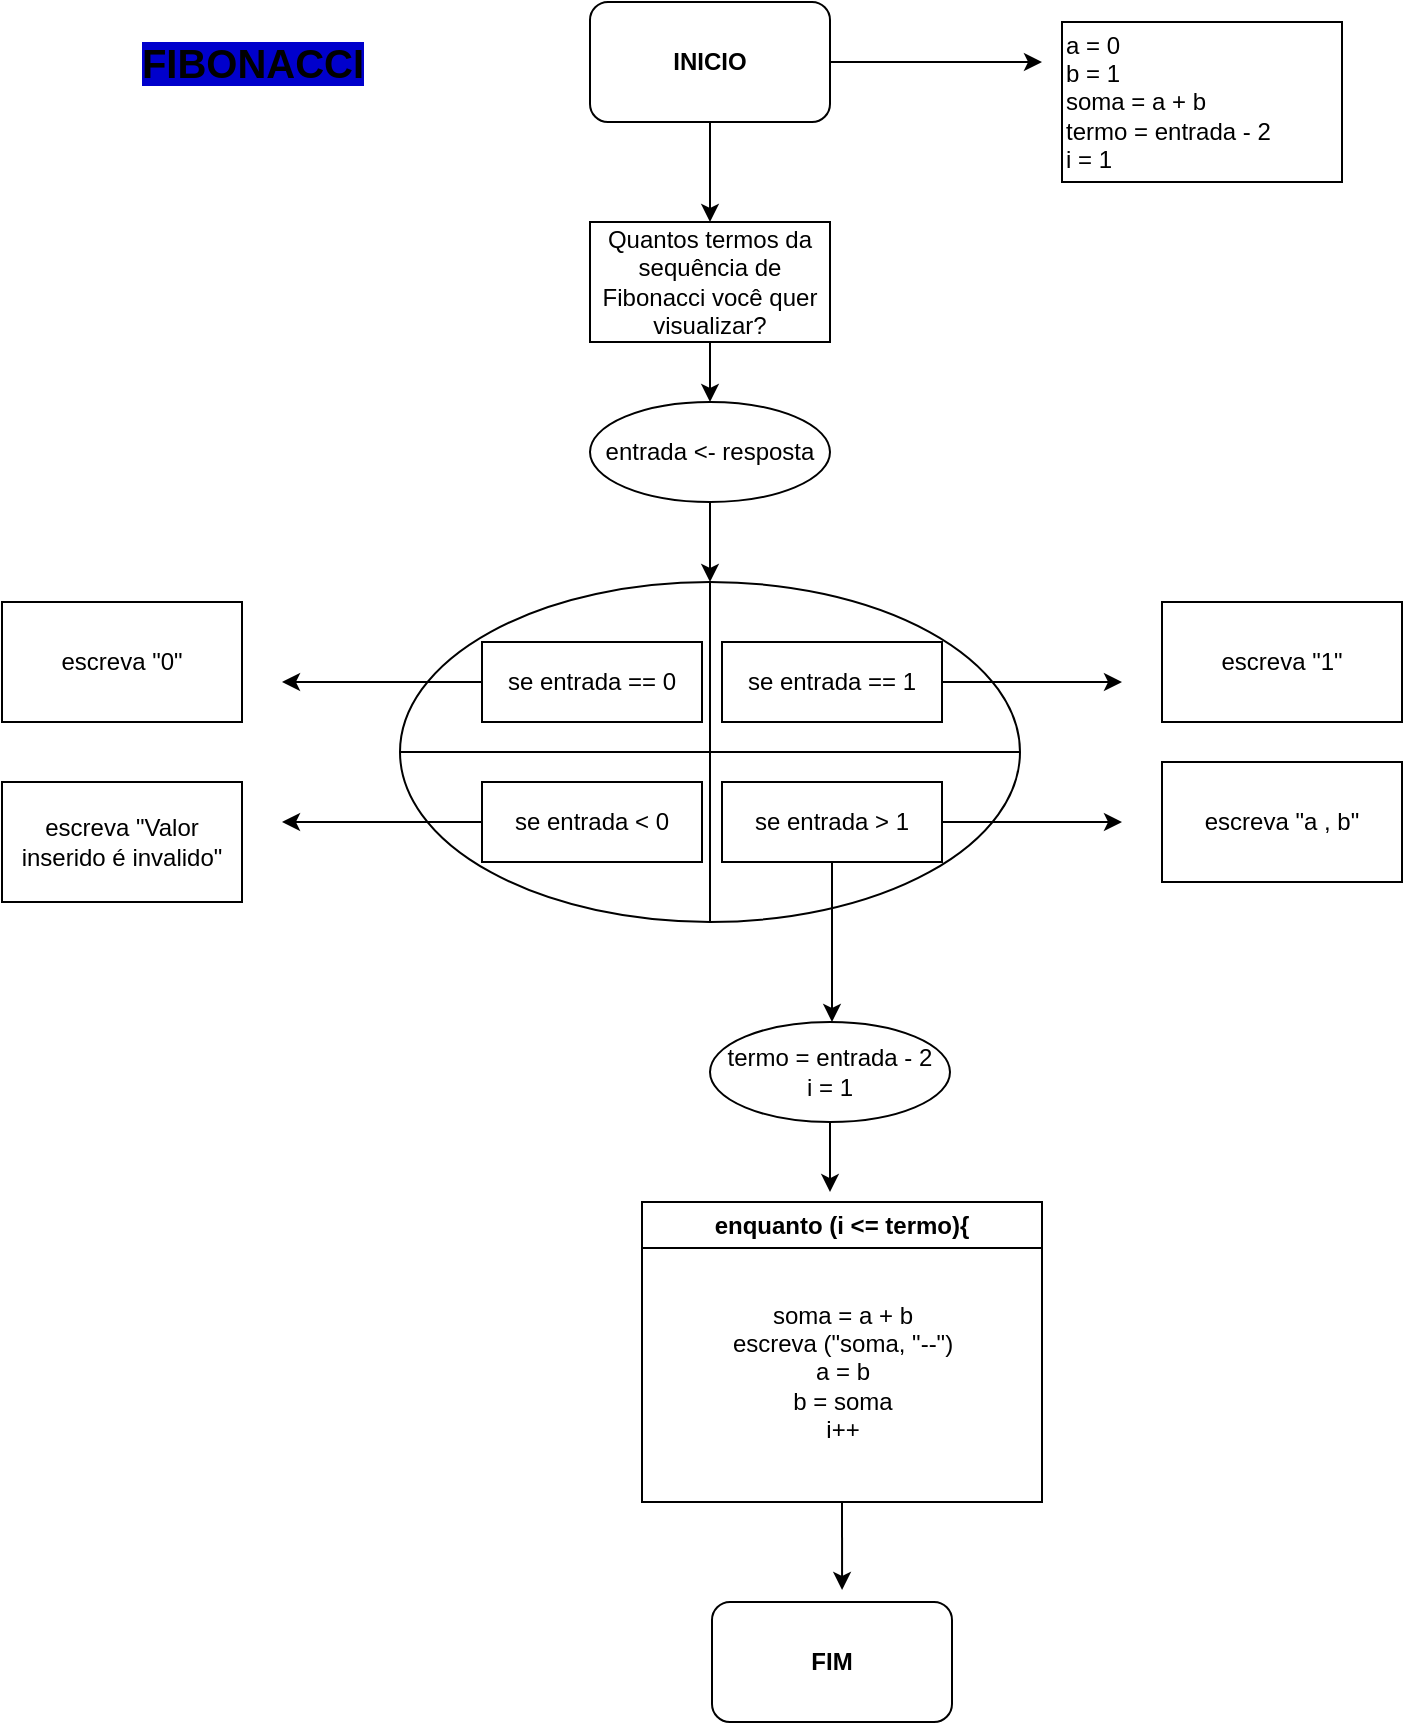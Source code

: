 <mxfile version="24.4.2" type="github">
  <diagram name="Página-1" id="E4nfD7ElsJhkU1F4dOKc">
    <mxGraphModel dx="880" dy="468" grid="1" gridSize="10" guides="1" tooltips="1" connect="1" arrows="1" fold="1" page="1" pageScale="1" pageWidth="827" pageHeight="1169" math="0" shadow="0">
      <root>
        <mxCell id="0" />
        <mxCell id="1" parent="0" />
        <mxCell id="HK7H313Xre-1ZPaD5ni--1" value="&lt;b&gt;INICIO&lt;/b&gt;" style="rounded=1;whiteSpace=wrap;html=1;" vertex="1" parent="1">
          <mxGeometry x="354" width="120" height="60" as="geometry" />
        </mxCell>
        <mxCell id="HK7H313Xre-1ZPaD5ni--2" value="" style="endArrow=classic;html=1;rounded=0;exitX=0.5;exitY=1;exitDx=0;exitDy=0;" edge="1" parent="1" source="HK7H313Xre-1ZPaD5ni--1">
          <mxGeometry width="50" height="50" relative="1" as="geometry">
            <mxPoint x="390" y="270" as="sourcePoint" />
            <mxPoint x="414" y="110" as="targetPoint" />
          </mxGeometry>
        </mxCell>
        <mxCell id="HK7H313Xre-1ZPaD5ni--4" style="edgeStyle=orthogonalEdgeStyle;rounded=0;orthogonalLoop=1;jettySize=auto;html=1;" edge="1" parent="1" source="HK7H313Xre-1ZPaD5ni--3">
          <mxGeometry relative="1" as="geometry">
            <mxPoint x="414" y="200" as="targetPoint" />
          </mxGeometry>
        </mxCell>
        <mxCell id="HK7H313Xre-1ZPaD5ni--3" value="Quantos termos da sequência de Fibonacci você quer visualizar?" style="rounded=0;whiteSpace=wrap;html=1;" vertex="1" parent="1">
          <mxGeometry x="354" y="110" width="120" height="60" as="geometry" />
        </mxCell>
        <mxCell id="HK7H313Xre-1ZPaD5ni--7" style="edgeStyle=orthogonalEdgeStyle;rounded=0;orthogonalLoop=1;jettySize=auto;html=1;exitX=0.5;exitY=1;exitDx=0;exitDy=0;" edge="1" parent="1" source="HK7H313Xre-1ZPaD5ni--5" target="HK7H313Xre-1ZPaD5ni--6">
          <mxGeometry relative="1" as="geometry" />
        </mxCell>
        <mxCell id="HK7H313Xre-1ZPaD5ni--5" value="entrada &amp;lt;- resposta" style="ellipse;whiteSpace=wrap;html=1;" vertex="1" parent="1">
          <mxGeometry x="354" y="200" width="120" height="50" as="geometry" />
        </mxCell>
        <mxCell id="HK7H313Xre-1ZPaD5ni--6" value="" style="shape=orEllipse;perimeter=ellipsePerimeter;whiteSpace=wrap;html=1;backgroundOutline=1;align=left;" vertex="1" parent="1">
          <mxGeometry x="259" y="290" width="310" height="170" as="geometry" />
        </mxCell>
        <mxCell id="HK7H313Xre-1ZPaD5ni--16" style="edgeStyle=orthogonalEdgeStyle;rounded=0;orthogonalLoop=1;jettySize=auto;html=1;exitX=0;exitY=0.5;exitDx=0;exitDy=0;" edge="1" parent="1" source="HK7H313Xre-1ZPaD5ni--12">
          <mxGeometry relative="1" as="geometry">
            <mxPoint x="200" y="340" as="targetPoint" />
          </mxGeometry>
        </mxCell>
        <mxCell id="HK7H313Xre-1ZPaD5ni--12" value="se entrada == 0" style="whiteSpace=wrap;html=1;" vertex="1" parent="1">
          <mxGeometry x="300" y="320" width="110" height="40" as="geometry" />
        </mxCell>
        <mxCell id="HK7H313Xre-1ZPaD5ni--17" style="edgeStyle=orthogonalEdgeStyle;rounded=0;orthogonalLoop=1;jettySize=auto;html=1;" edge="1" parent="1" source="HK7H313Xre-1ZPaD5ni--13">
          <mxGeometry relative="1" as="geometry">
            <mxPoint x="620" y="340" as="targetPoint" />
          </mxGeometry>
        </mxCell>
        <mxCell id="HK7H313Xre-1ZPaD5ni--13" value="se entrada == 1" style="rounded=0;whiteSpace=wrap;html=1;" vertex="1" parent="1">
          <mxGeometry x="420" y="320" width="110" height="40" as="geometry" />
        </mxCell>
        <mxCell id="HK7H313Xre-1ZPaD5ni--18" style="edgeStyle=orthogonalEdgeStyle;rounded=0;orthogonalLoop=1;jettySize=auto;html=1;exitX=0;exitY=0.5;exitDx=0;exitDy=0;" edge="1" parent="1" source="HK7H313Xre-1ZPaD5ni--14">
          <mxGeometry relative="1" as="geometry">
            <mxPoint x="200" y="410" as="targetPoint" />
          </mxGeometry>
        </mxCell>
        <mxCell id="HK7H313Xre-1ZPaD5ni--14" value="se entrada &amp;lt; 0" style="rounded=0;whiteSpace=wrap;html=1;" vertex="1" parent="1">
          <mxGeometry x="300" y="390" width="110" height="40" as="geometry" />
        </mxCell>
        <mxCell id="HK7H313Xre-1ZPaD5ni--19" style="edgeStyle=orthogonalEdgeStyle;rounded=0;orthogonalLoop=1;jettySize=auto;html=1;exitX=1;exitY=0.5;exitDx=0;exitDy=0;" edge="1" parent="1" source="HK7H313Xre-1ZPaD5ni--15">
          <mxGeometry relative="1" as="geometry">
            <mxPoint x="620" y="410" as="targetPoint" />
          </mxGeometry>
        </mxCell>
        <mxCell id="HK7H313Xre-1ZPaD5ni--15" value="se entrada &amp;gt; 1" style="rounded=0;whiteSpace=wrap;html=1;" vertex="1" parent="1">
          <mxGeometry x="420" y="390" width="110" height="40" as="geometry" />
        </mxCell>
        <mxCell id="HK7H313Xre-1ZPaD5ni--21" value="escreva &quot;0&quot;" style="rounded=0;whiteSpace=wrap;html=1;" vertex="1" parent="1">
          <mxGeometry x="60" y="300" width="120" height="60" as="geometry" />
        </mxCell>
        <mxCell id="HK7H313Xre-1ZPaD5ni--22" value="escreva &quot;Valor inserido é invalido&quot;" style="rounded=0;whiteSpace=wrap;html=1;" vertex="1" parent="1">
          <mxGeometry x="60" y="390" width="120" height="60" as="geometry" />
        </mxCell>
        <mxCell id="HK7H313Xre-1ZPaD5ni--23" value="escreva &quot;1&quot;" style="rounded=0;whiteSpace=wrap;html=1;" vertex="1" parent="1">
          <mxGeometry x="640" y="300" width="120" height="60" as="geometry" />
        </mxCell>
        <mxCell id="HK7H313Xre-1ZPaD5ni--24" value="escreva &quot;a , b&quot;" style="rounded=0;whiteSpace=wrap;html=1;" vertex="1" parent="1">
          <mxGeometry x="640" y="380" width="120" height="60" as="geometry" />
        </mxCell>
        <mxCell id="HK7H313Xre-1ZPaD5ni--25" value="" style="endArrow=classic;html=1;rounded=0;exitX=1;exitY=0.5;exitDx=0;exitDy=0;" edge="1" parent="1" source="HK7H313Xre-1ZPaD5ni--1">
          <mxGeometry width="50" height="50" relative="1" as="geometry">
            <mxPoint x="390" y="200" as="sourcePoint" />
            <mxPoint x="580" y="30" as="targetPoint" />
          </mxGeometry>
        </mxCell>
        <mxCell id="HK7H313Xre-1ZPaD5ni--26" value="a = 0&lt;div&gt;b = 1&lt;/div&gt;&lt;div&gt;soma = a + b&lt;/div&gt;&lt;div&gt;termo = entrada - 2&lt;/div&gt;&lt;div&gt;i = 1&lt;/div&gt;" style="rounded=0;whiteSpace=wrap;html=1;align=left;" vertex="1" parent="1">
          <mxGeometry x="590" y="10" width="140" height="80" as="geometry" />
        </mxCell>
        <mxCell id="HK7H313Xre-1ZPaD5ni--27" value="&lt;font style=&quot;font-size: 20px; background-color: rgb(0, 0, 204);&quot;&gt;&lt;b&gt;FIBONACCI&lt;/b&gt;&lt;/font&gt;" style="text;html=1;align=center;verticalAlign=middle;resizable=0;points=[];autosize=1;strokeColor=none;fillColor=none;" vertex="1" parent="1">
          <mxGeometry x="120" y="10" width="130" height="40" as="geometry" />
        </mxCell>
        <mxCell id="HK7H313Xre-1ZPaD5ni--29" value="enquanto (i &amp;lt;= termo){" style="swimlane;whiteSpace=wrap;html=1;" vertex="1" parent="1">
          <mxGeometry x="380" y="600" width="200" height="150" as="geometry" />
        </mxCell>
        <mxCell id="HK7H313Xre-1ZPaD5ni--30" value="soma = a + b&lt;div&gt;escreva (&quot;soma, &quot;--&quot;)&lt;/div&gt;&lt;div&gt;a = b&lt;/div&gt;&lt;div&gt;b = soma&lt;/div&gt;&lt;div&gt;i++&lt;/div&gt;" style="text;html=1;align=center;verticalAlign=middle;resizable=0;points=[];autosize=1;strokeColor=none;fillColor=none;" vertex="1" parent="HK7H313Xre-1ZPaD5ni--29">
          <mxGeometry x="35" y="40" width="130" height="90" as="geometry" />
        </mxCell>
        <mxCell id="HK7H313Xre-1ZPaD5ni--33" value="&lt;b&gt;FIM&lt;/b&gt;" style="rounded=1;whiteSpace=wrap;html=1;" vertex="1" parent="1">
          <mxGeometry x="415" y="800" width="120" height="60" as="geometry" />
        </mxCell>
        <mxCell id="HK7H313Xre-1ZPaD5ni--37" value="" style="endArrow=classic;html=1;rounded=0;exitX=0.5;exitY=1;exitDx=0;exitDy=0;" edge="1" parent="1" source="HK7H313Xre-1ZPaD5ni--15">
          <mxGeometry width="50" height="50" relative="1" as="geometry">
            <mxPoint x="390" y="500" as="sourcePoint" />
            <mxPoint x="475" y="510" as="targetPoint" />
          </mxGeometry>
        </mxCell>
        <mxCell id="HK7H313Xre-1ZPaD5ni--38" value="termo = entrada - 2&lt;div&gt;i = 1&lt;/div&gt;" style="ellipse;whiteSpace=wrap;html=1;" vertex="1" parent="1">
          <mxGeometry x="414" y="510" width="120" height="50" as="geometry" />
        </mxCell>
        <mxCell id="HK7H313Xre-1ZPaD5ni--40" style="edgeStyle=orthogonalEdgeStyle;rounded=0;orthogonalLoop=1;jettySize=auto;html=1;exitX=0.5;exitY=1;exitDx=0;exitDy=0;entryX=0.542;entryY=-0.1;entryDx=0;entryDy=0;entryPerimeter=0;" edge="1" parent="1" source="HK7H313Xre-1ZPaD5ni--29" target="HK7H313Xre-1ZPaD5ni--33">
          <mxGeometry relative="1" as="geometry" />
        </mxCell>
        <mxCell id="HK7H313Xre-1ZPaD5ni--41" style="edgeStyle=orthogonalEdgeStyle;rounded=0;orthogonalLoop=1;jettySize=auto;html=1;exitX=0.5;exitY=1;exitDx=0;exitDy=0;entryX=0.47;entryY=-0.033;entryDx=0;entryDy=0;entryPerimeter=0;" edge="1" parent="1" source="HK7H313Xre-1ZPaD5ni--38" target="HK7H313Xre-1ZPaD5ni--29">
          <mxGeometry relative="1" as="geometry" />
        </mxCell>
      </root>
    </mxGraphModel>
  </diagram>
</mxfile>

